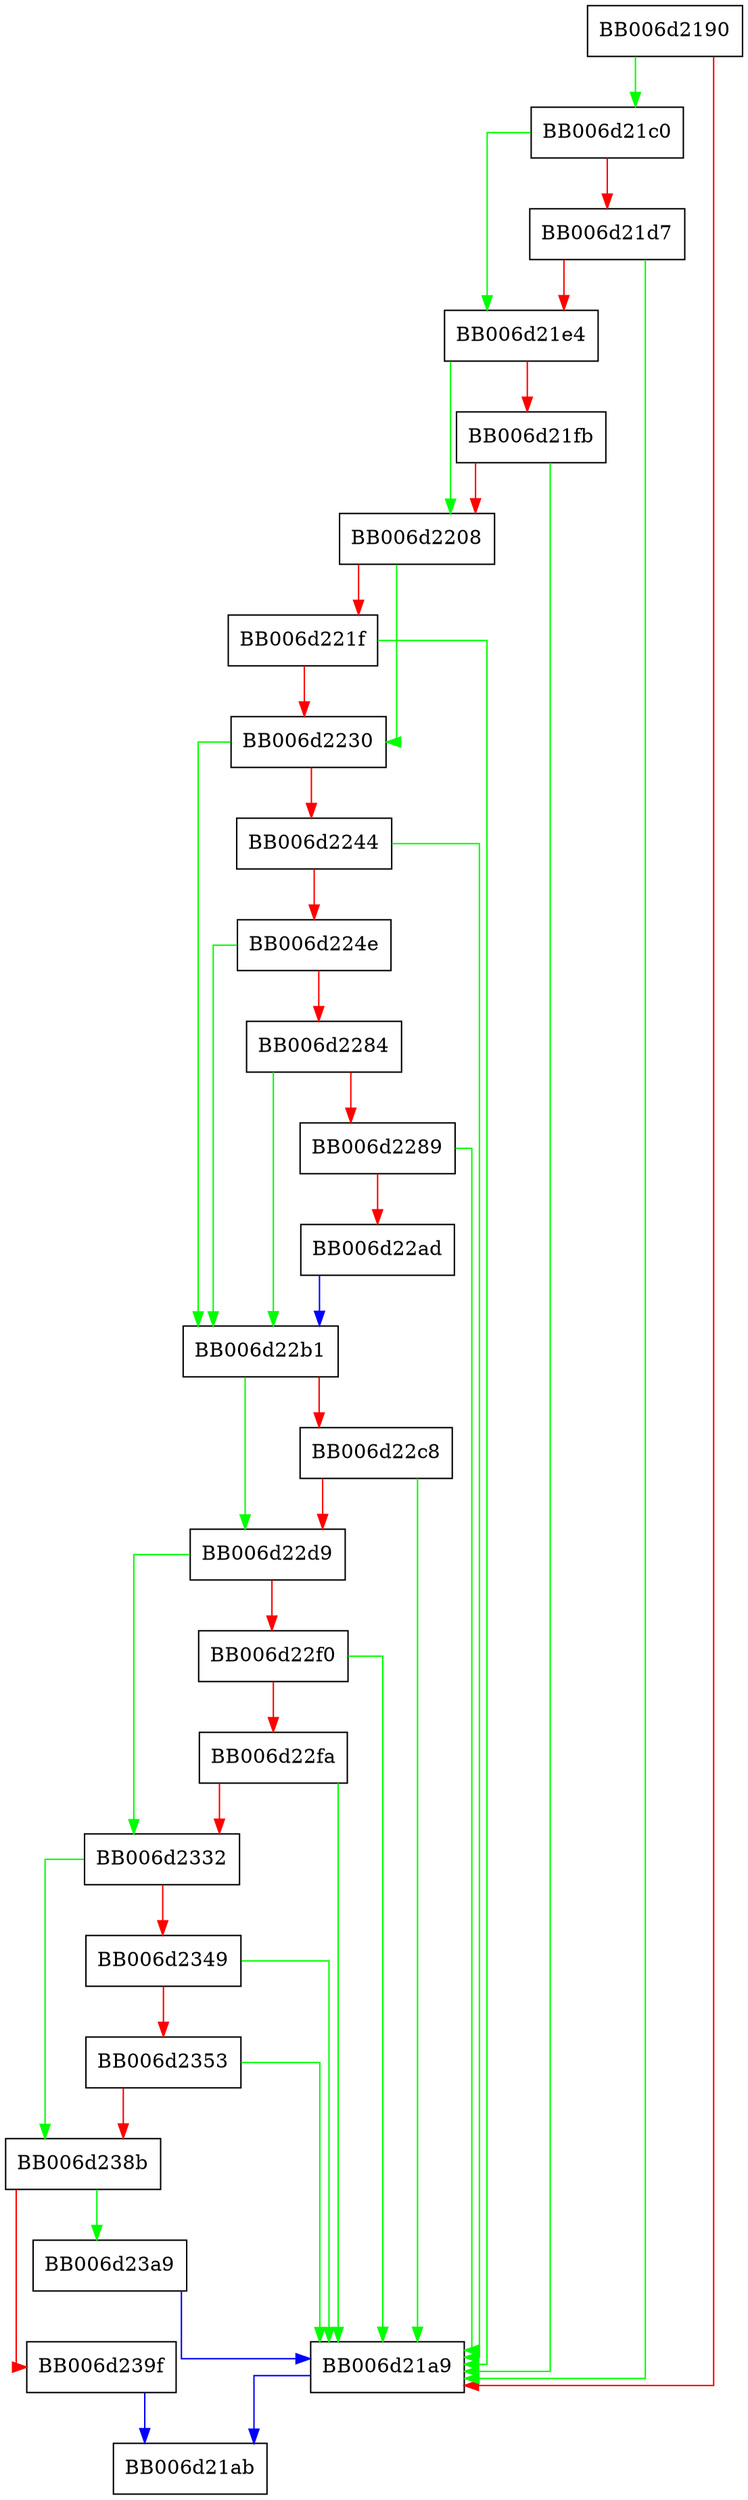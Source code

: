 digraph dhx_gen_set_params {
  node [shape="box"];
  graph [splines=ortho];
  BB006d2190 -> BB006d21c0 [color="green"];
  BB006d2190 -> BB006d21a9 [color="red"];
  BB006d21a9 -> BB006d21ab [color="blue"];
  BB006d21c0 -> BB006d21e4 [color="green"];
  BB006d21c0 -> BB006d21d7 [color="red"];
  BB006d21d7 -> BB006d21a9 [color="green"];
  BB006d21d7 -> BB006d21e4 [color="red"];
  BB006d21e4 -> BB006d2208 [color="green"];
  BB006d21e4 -> BB006d21fb [color="red"];
  BB006d21fb -> BB006d21a9 [color="green"];
  BB006d21fb -> BB006d2208 [color="red"];
  BB006d2208 -> BB006d2230 [color="green"];
  BB006d2208 -> BB006d221f [color="red"];
  BB006d221f -> BB006d21a9 [color="green"];
  BB006d221f -> BB006d2230 [color="red"];
  BB006d2230 -> BB006d22b1 [color="green"];
  BB006d2230 -> BB006d2244 [color="red"];
  BB006d2244 -> BB006d21a9 [color="green"];
  BB006d2244 -> BB006d224e [color="red"];
  BB006d224e -> BB006d22b1 [color="green"];
  BB006d224e -> BB006d2284 [color="red"];
  BB006d2284 -> BB006d22b1 [color="green"];
  BB006d2284 -> BB006d2289 [color="red"];
  BB006d2289 -> BB006d21a9 [color="green"];
  BB006d2289 -> BB006d22ad [color="red"];
  BB006d22ad -> BB006d22b1 [color="blue"];
  BB006d22b1 -> BB006d22d9 [color="green"];
  BB006d22b1 -> BB006d22c8 [color="red"];
  BB006d22c8 -> BB006d21a9 [color="green"];
  BB006d22c8 -> BB006d22d9 [color="red"];
  BB006d22d9 -> BB006d2332 [color="green"];
  BB006d22d9 -> BB006d22f0 [color="red"];
  BB006d22f0 -> BB006d21a9 [color="green"];
  BB006d22f0 -> BB006d22fa [color="red"];
  BB006d22fa -> BB006d21a9 [color="green"];
  BB006d22fa -> BB006d2332 [color="red"];
  BB006d2332 -> BB006d238b [color="green"];
  BB006d2332 -> BB006d2349 [color="red"];
  BB006d2349 -> BB006d21a9 [color="green"];
  BB006d2349 -> BB006d2353 [color="red"];
  BB006d2353 -> BB006d21a9 [color="green"];
  BB006d2353 -> BB006d238b [color="red"];
  BB006d238b -> BB006d23a9 [color="green"];
  BB006d238b -> BB006d239f [color="red"];
  BB006d239f -> BB006d21ab [color="blue"];
  BB006d23a9 -> BB006d21a9 [color="blue"];
}